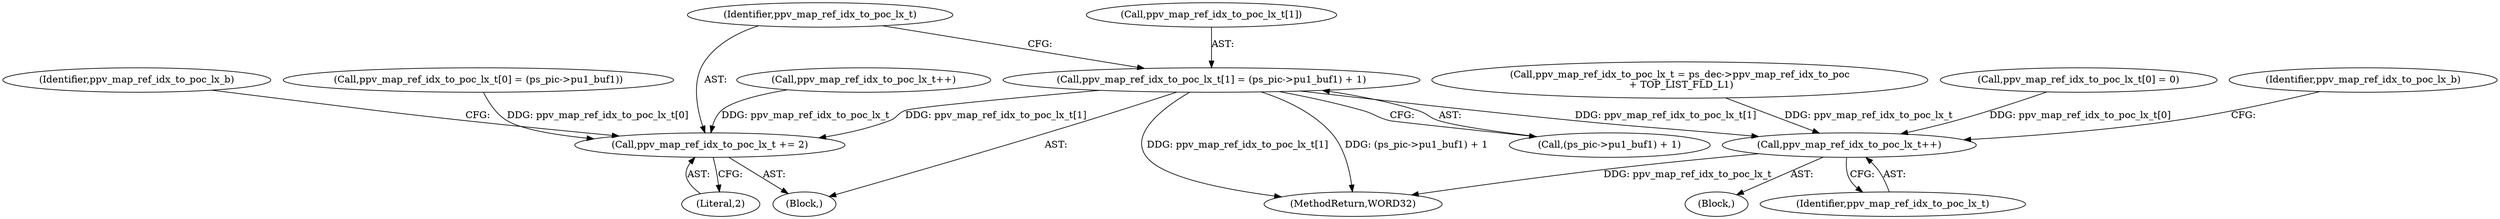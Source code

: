 digraph "0_Android_943323f1d9d3dd5c2634deb26cbe72343ca6b3db_0@array" {
"1000659" [label="(Call,ppv_map_ref_idx_to_poc_lx_t[1] = (ps_pic->pu1_buf1) + 1)"];
"1000668" [label="(Call,ppv_map_ref_idx_to_poc_lx_t += 2)"];
"1000693" [label="(Call,ppv_map_ref_idx_to_poc_lx_t++)"];
"1001224" [label="(MethodReturn,WORD32)"];
"1000693" [label="(Call,ppv_map_ref_idx_to_poc_lx_t++)"];
"1000694" [label="(Identifier,ppv_map_ref_idx_to_poc_lx_t)"];
"1000697" [label="(Identifier,ppv_map_ref_idx_to_poc_lx_b)"];
"1000670" [label="(Literal,2)"];
"1000602" [label="(Call,ppv_map_ref_idx_to_poc_lx_t++)"];
"1000668" [label="(Call,ppv_map_ref_idx_to_poc_lx_t += 2)"];
"1000580" [label="(Block,)"];
"1000674" [label="(Call,ppv_map_ref_idx_to_poc_lx_t = ps_dec->ppv_map_ref_idx_to_poc\n + TOP_LIST_FLD_L1)"];
"1000626" [label="(Block,)"];
"1000672" [label="(Identifier,ppv_map_ref_idx_to_poc_lx_b)"];
"1000660" [label="(Call,ppv_map_ref_idx_to_poc_lx_t[1])"];
"1000669" [label="(Identifier,ppv_map_ref_idx_to_poc_lx_t)"];
"1000659" [label="(Call,ppv_map_ref_idx_to_poc_lx_t[1] = (ps_pic->pu1_buf1) + 1)"];
"1000688" [label="(Call,ppv_map_ref_idx_to_poc_lx_t[0] = 0)"];
"1000663" [label="(Call,(ps_pic->pu1_buf1) + 1)"];
"1000636" [label="(Call,ppv_map_ref_idx_to_poc_lx_t[0] = (ps_pic->pu1_buf1))"];
"1000659" -> "1000626"  [label="AST: "];
"1000659" -> "1000663"  [label="CFG: "];
"1000660" -> "1000659"  [label="AST: "];
"1000663" -> "1000659"  [label="AST: "];
"1000669" -> "1000659"  [label="CFG: "];
"1000659" -> "1001224"  [label="DDG: (ps_pic->pu1_buf1) + 1"];
"1000659" -> "1001224"  [label="DDG: ppv_map_ref_idx_to_poc_lx_t[1]"];
"1000659" -> "1000668"  [label="DDG: ppv_map_ref_idx_to_poc_lx_t[1]"];
"1000659" -> "1000693"  [label="DDG: ppv_map_ref_idx_to_poc_lx_t[1]"];
"1000668" -> "1000626"  [label="AST: "];
"1000668" -> "1000670"  [label="CFG: "];
"1000669" -> "1000668"  [label="AST: "];
"1000670" -> "1000668"  [label="AST: "];
"1000672" -> "1000668"  [label="CFG: "];
"1000636" -> "1000668"  [label="DDG: ppv_map_ref_idx_to_poc_lx_t[0]"];
"1000602" -> "1000668"  [label="DDG: ppv_map_ref_idx_to_poc_lx_t"];
"1000693" -> "1000580"  [label="AST: "];
"1000693" -> "1000694"  [label="CFG: "];
"1000694" -> "1000693"  [label="AST: "];
"1000697" -> "1000693"  [label="CFG: "];
"1000693" -> "1001224"  [label="DDG: ppv_map_ref_idx_to_poc_lx_t"];
"1000688" -> "1000693"  [label="DDG: ppv_map_ref_idx_to_poc_lx_t[0]"];
"1000674" -> "1000693"  [label="DDG: ppv_map_ref_idx_to_poc_lx_t"];
}
